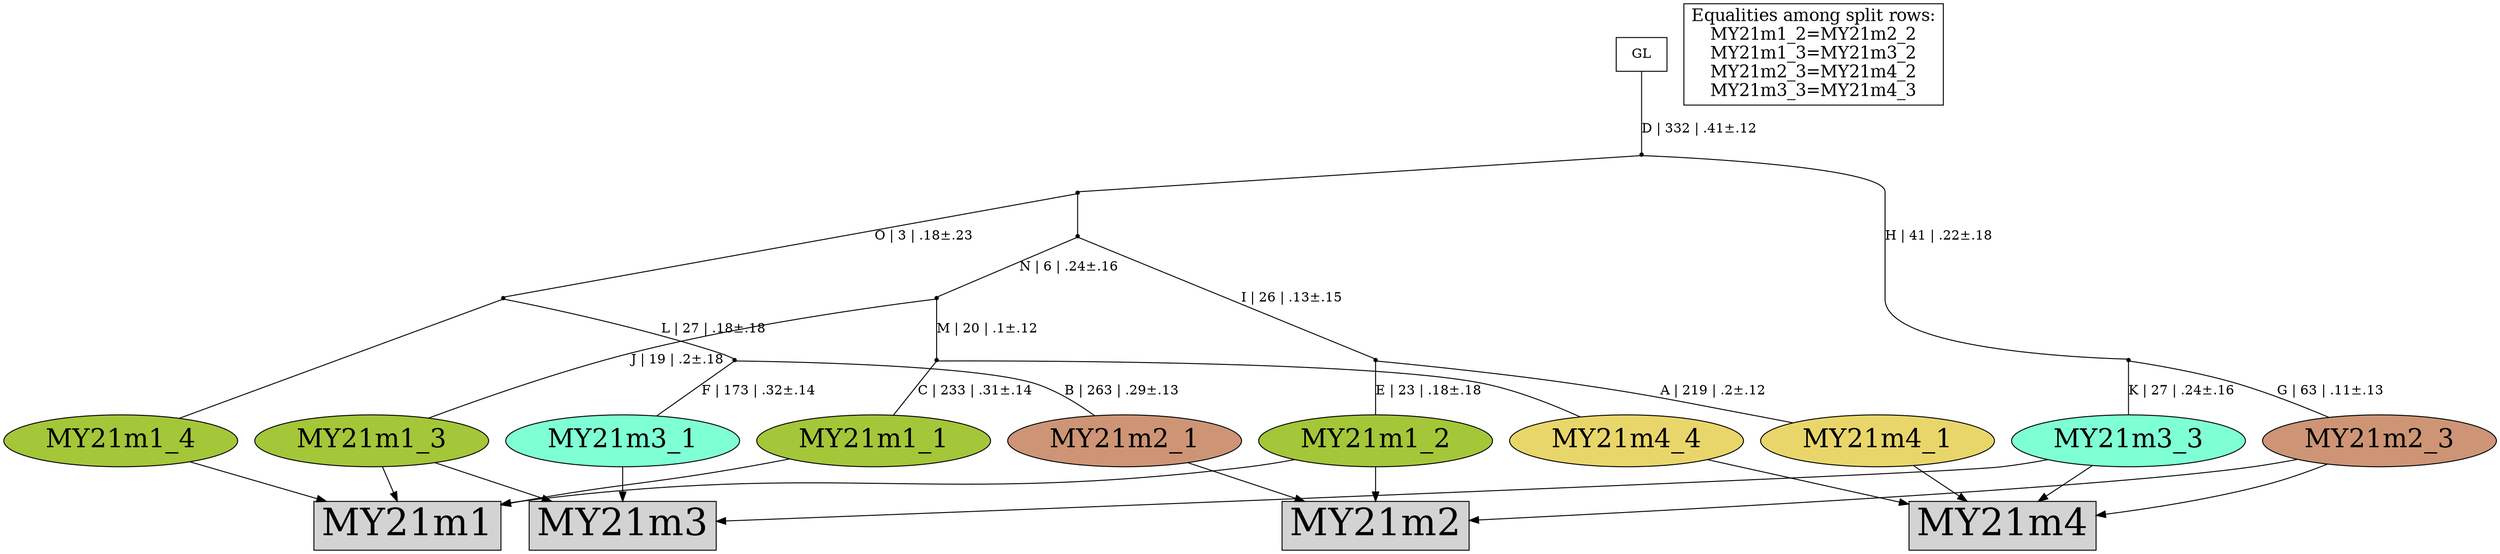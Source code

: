 digraph {
rowMY21m1[label="MY21m1",shape=box,style=filled,fontsize=40];
rowMY21m2[label="MY21m2",shape=box,style=filled,fontsize=40];
rowMY21m3[label="MY21m3",shape=box,style=filled,fontsize=40];
rowMY21m4[label="MY21m4",shape=box,style=filled,fontsize=40];
MY21m1_1[label="MY21m1_1",shape=oval,style=filled,fontsize=28,fillcolor="#a4c639"];
MY21m1_2[label="MY21m1_2",shape=oval,style=filled,fontsize=28,fillcolor="#a4c639"];
MY21m1_3[label="MY21m1_3",shape=oval,style=filled,fontsize=28,fillcolor="#a4c639"];
MY21m1_4[label="MY21m1_4",shape=oval,style=filled,fontsize=28,fillcolor="#a4c639"];
MY21m2_1[label="MY21m2_1",shape=oval,style=filled,fontsize=28,fillcolor="#cd9575"];
MY21m2_3[label="MY21m2_3",shape=oval,style=filled,fontsize=28,fillcolor="#cd9575"];
MY21m3_1[label="MY21m3_1",shape=oval,style=filled,fontsize=28,fillcolor="#7fffd4"];
MY21m3_3[label="MY21m3_3",shape=oval,style=filled,fontsize=28,fillcolor="#7fffd4"];
MY21m4_1[label="MY21m4_1",shape=oval,style=filled,fontsize=28,fillcolor="#e9d66b"];
MY21m4_4[label="MY21m4_4",shape=oval,style=filled,fontsize=28,fillcolor="#e9d66b"];
MY21m1_1 -> rowMY21m1[arrowhead="normal"];
MY21m1_2 -> rowMY21m1[arrowhead="normal"];
MY21m1_3 -> rowMY21m1[arrowhead="normal"];
MY21m1_4 -> rowMY21m1[arrowhead="normal"];
MY21m2_1 -> rowMY21m2[arrowhead="normal"];
MY21m1_2 -> rowMY21m2[arrowhead="normal"];
MY21m2_3 -> rowMY21m2[arrowhead="normal"];
MY21m3_1 -> rowMY21m3[arrowhead="normal"];
MY21m1_3 -> rowMY21m3[arrowhead="normal"];
MY21m3_3 -> rowMY21m3[arrowhead="normal"];
MY21m4_1 -> rowMY21m4[arrowhead="normal"];
MY21m2_3 -> rowMY21m4[arrowhead="normal"];
MY21m3_3 -> rowMY21m4[arrowhead="normal"];
MY21m4_4 -> rowMY21m4[arrowhead="normal"];
{rank = same;MY21m1_1;MY21m1_2;MY21m1_3;MY21m1_4;MY21m2_1;MY21m2_3;MY21m3_1;MY21m3_3;MY21m4_1;MY21m4_4;}
legend[label="Equalities among split rows:
MY21m1_2=MY21m2_2
MY21m1_3=MY21m3_2
MY21m2_3=MY21m4_2
MY21m3_3=MY21m4_3
",shape=box,fontsize=18];
Int1[shape=point,style=filled,fillcolor=black,label=""];
Int1 -> MY21m2_1[arrowhead=none, label="B | 263 | .29±.13"];
Int1 -> MY21m3_1[arrowhead=none, label="F | 173 | .32±.14"];
Int2[shape=point,style=filled,fillcolor=black,label=""];
Int2 -> MY21m1_1[arrowhead=none, label="C | 233 | .31±.14"];
Int2 -> MY21m4_4[arrowhead=none, label=""];
Int3[shape=point,style=filled,fillcolor=black,label=""];
Int3 -> MY21m2_3[arrowhead=none, label="G | 63 | .11±.13"];
Int3 -> MY21m3_3[arrowhead=none, label="K | 27 | .24±.16"];
Int4[shape=point,style=filled,fillcolor=black,label=""];
Int4 -> MY21m1_4[arrowhead=none, label=""];
Int4 -> Int1[arrowhead=none, label="L | 27 | .18±.18"];
Int5[shape=point,style=filled,fillcolor=black,label=""];
Int5 -> MY21m1_3[arrowhead=none, label="J | 19 | .2±.18"];
Int5 -> Int2[arrowhead=none, label="M | 20 | .1±.12"];
Int6[shape=point,style=filled,fillcolor=black,label=""];
Int6 -> MY21m1_2[arrowhead=none, label="E | 23 | .18±.18"];
Int6 -> MY21m4_1[arrowhead=none, label="A | 219 | .2±.12"];
Int7[shape=point,style=filled,fillcolor=black,label=""];
Int7 -> Int5[arrowhead=none, label="N | 6 | .24±.16"];
Int7 -> Int6[arrowhead=none, label="I | 26 | .13±.15"];
Int8[shape=point,style=filled,fillcolor=black,label=""];
Int8 -> Int4[arrowhead=none, label="O | 3 | .18±.23"];
Int8 -> Int7[arrowhead=none, label=""];
Int9[shape=point,style=filled,fillcolor=black,label=""];
Int9 -> Int3[arrowhead=none, label="H | 41 | .22±.18"];
Int9 -> Int8[arrowhead=none, label=""];
GL[label="GL",shape=box,style=filled,fillcolor=white];
GL -> Int9[arrowhead=none, label="D | 332 | .41±.12"];
}